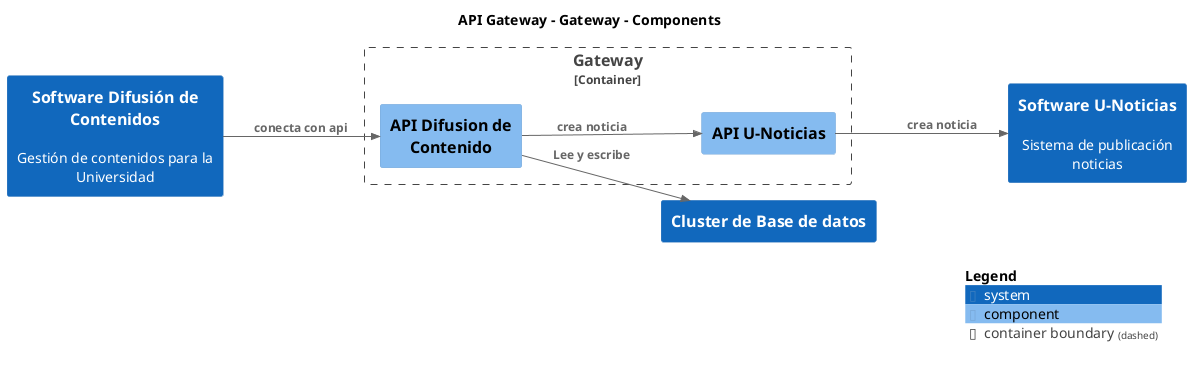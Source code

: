 @startuml
set separator none
title API Gateway - Gateway - Components

left to right direction

!include <C4/C4>
!include <C4/C4_Context>
!include <C4/C4_Component>

System(SoftwareUNoticias, "Software U-Noticias", "Sistema de publicación noticias", $tags="")
System(ClusterdeBasededatos, "Cluster de Base de datos", "", $tags="")
System(SoftwareDifusióndeContenidos, "Software Difusión de Contenidos", "Gestión de contenidos para la Universidad", $tags="")

Container_Boundary("APIGateway.Gateway_boundary", "Gateway", $tags="") {
  Component(APIGateway.Gateway.APIUNoticias, "API U-Noticias", "", $tags="")
  Component(APIGateway.Gateway.APIDifusiondeContenido, "API Difusion de Contenido", "", $tags="")
}

Rel_D(APIGateway.Gateway.APIUNoticias, SoftwareUNoticias, "crea noticia", $tags="")
Rel_D(SoftwareDifusióndeContenidos, APIGateway.Gateway.APIDifusiondeContenido, "conecta con api", $tags="")
Rel_D(APIGateway.Gateway.APIDifusiondeContenido, ClusterdeBasededatos, "Lee y escribe", $tags="")
Rel_D(APIGateway.Gateway.APIDifusiondeContenido, APIGateway.Gateway.APIUNoticias, "crea noticia", $tags="")

SHOW_LEGEND(true)
@enduml